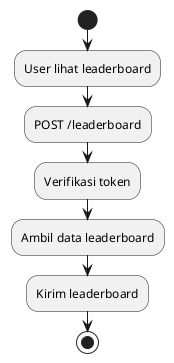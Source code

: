 @startuml
start
:User lihat leaderboard;
:POST /leaderboard;
:Verifikasi token;
:Ambil data leaderboard;
:Kirim leaderboard;
stop
@enduml
